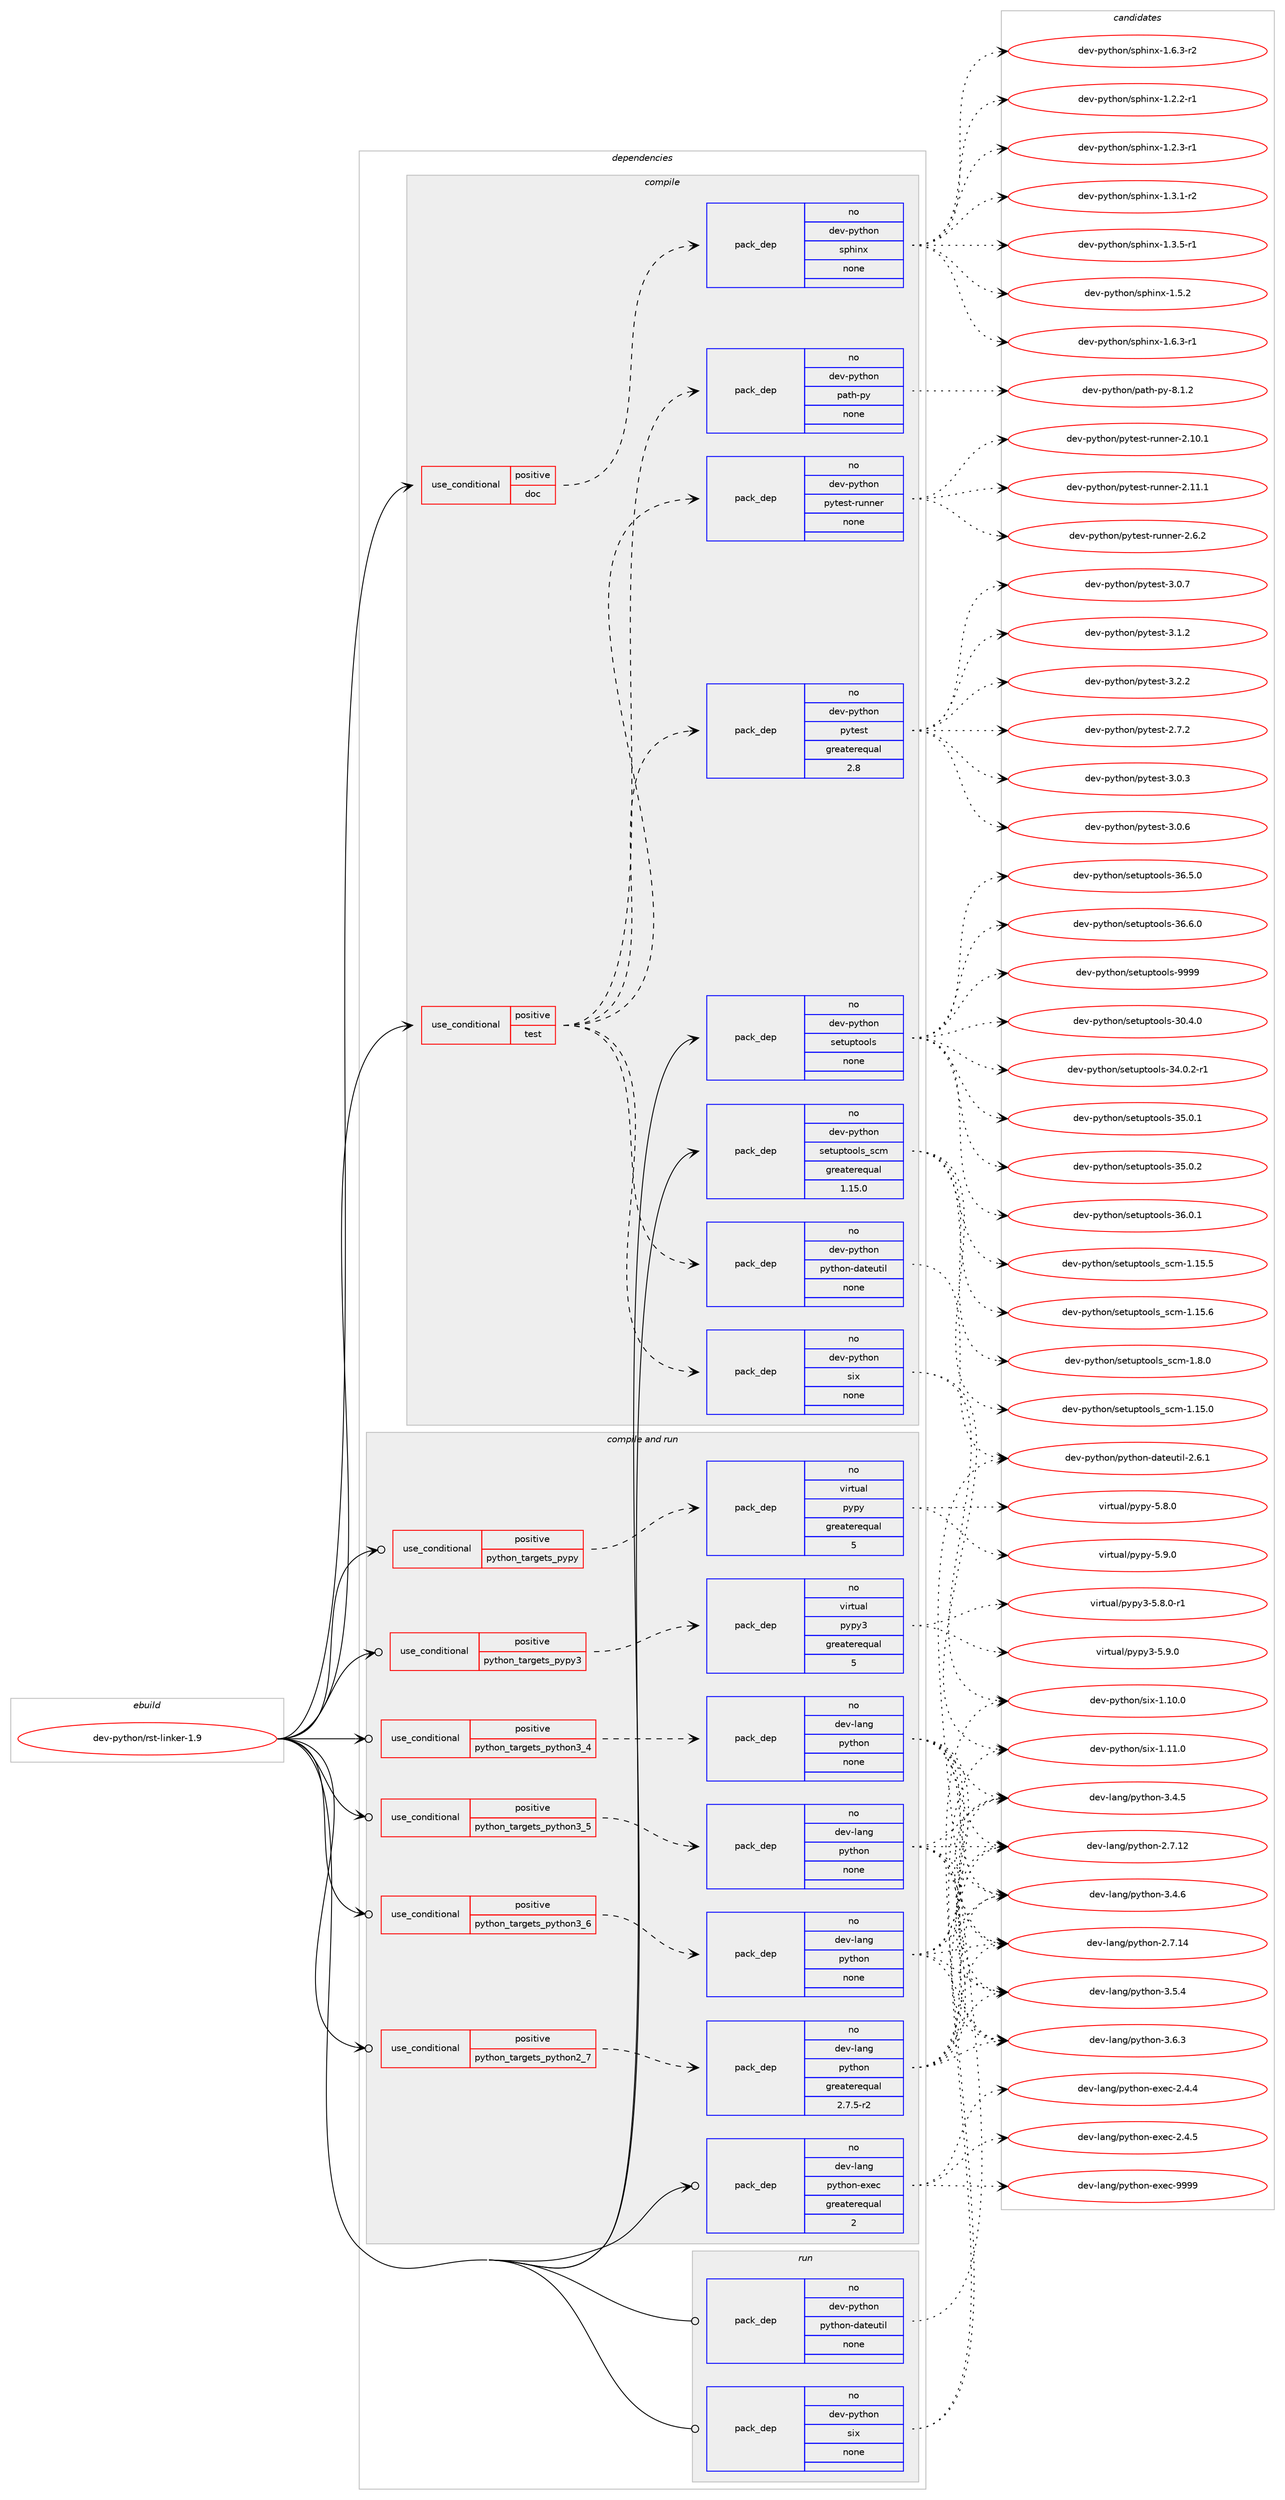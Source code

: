 digraph prolog {

# *************
# Graph options
# *************

newrank=true;
concentrate=true;
compound=true;
graph [rankdir=LR,fontname=Helvetica,fontsize=10,ranksep=1.5];#, ranksep=2.5, nodesep=0.2];
edge  [arrowhead=vee];
node  [fontname=Helvetica,fontsize=10];

# **********
# The ebuild
# **********

subgraph cluster_leftcol {
color=gray;
rank=same;
label=<<i>ebuild</i>>;
id [label="dev-python/rst-linker-1.9", color=red, width=4, href="../dev-python/rst-linker-1.9.svg"];
}

# ****************
# The dependencies
# ****************

subgraph cluster_midcol {
color=gray;
label=<<i>dependencies</i>>;
subgraph cluster_compile {
fillcolor="#eeeeee";
style=filled;
label=<<i>compile</i>>;
subgraph cond41279 {
dependency186191 [label=<<TABLE BORDER="0" CELLBORDER="1" CELLSPACING="0" CELLPADDING="4"><TR><TD ROWSPAN="3" CELLPADDING="10">use_conditional</TD></TR><TR><TD>positive</TD></TR><TR><TD>doc</TD></TR></TABLE>>, shape=none, color=red];
subgraph pack140958 {
dependency186192 [label=<<TABLE BORDER="0" CELLBORDER="1" CELLSPACING="0" CELLPADDING="4" WIDTH="220"><TR><TD ROWSPAN="6" CELLPADDING="30">pack_dep</TD></TR><TR><TD WIDTH="110">no</TD></TR><TR><TD>dev-python</TD></TR><TR><TD>sphinx</TD></TR><TR><TD>none</TD></TR><TR><TD></TD></TR></TABLE>>, shape=none, color=blue];
}
dependency186191:e -> dependency186192:w [weight=20,style="dashed",arrowhead="vee"];
}
id:e -> dependency186191:w [weight=20,style="solid",arrowhead="vee"];
subgraph cond41280 {
dependency186193 [label=<<TABLE BORDER="0" CELLBORDER="1" CELLSPACING="0" CELLPADDING="4"><TR><TD ROWSPAN="3" CELLPADDING="10">use_conditional</TD></TR><TR><TD>positive</TD></TR><TR><TD>test</TD></TR></TABLE>>, shape=none, color=red];
subgraph pack140959 {
dependency186194 [label=<<TABLE BORDER="0" CELLBORDER="1" CELLSPACING="0" CELLPADDING="4" WIDTH="220"><TR><TD ROWSPAN="6" CELLPADDING="30">pack_dep</TD></TR><TR><TD WIDTH="110">no</TD></TR><TR><TD>dev-python</TD></TR><TR><TD>python-dateutil</TD></TR><TR><TD>none</TD></TR><TR><TD></TD></TR></TABLE>>, shape=none, color=blue];
}
dependency186193:e -> dependency186194:w [weight=20,style="dashed",arrowhead="vee"];
subgraph pack140960 {
dependency186195 [label=<<TABLE BORDER="0" CELLBORDER="1" CELLSPACING="0" CELLPADDING="4" WIDTH="220"><TR><TD ROWSPAN="6" CELLPADDING="30">pack_dep</TD></TR><TR><TD WIDTH="110">no</TD></TR><TR><TD>dev-python</TD></TR><TR><TD>six</TD></TR><TR><TD>none</TD></TR><TR><TD></TD></TR></TABLE>>, shape=none, color=blue];
}
dependency186193:e -> dependency186195:w [weight=20,style="dashed",arrowhead="vee"];
subgraph pack140961 {
dependency186196 [label=<<TABLE BORDER="0" CELLBORDER="1" CELLSPACING="0" CELLPADDING="4" WIDTH="220"><TR><TD ROWSPAN="6" CELLPADDING="30">pack_dep</TD></TR><TR><TD WIDTH="110">no</TD></TR><TR><TD>dev-python</TD></TR><TR><TD>path-py</TD></TR><TR><TD>none</TD></TR><TR><TD></TD></TR></TABLE>>, shape=none, color=blue];
}
dependency186193:e -> dependency186196:w [weight=20,style="dashed",arrowhead="vee"];
subgraph pack140962 {
dependency186197 [label=<<TABLE BORDER="0" CELLBORDER="1" CELLSPACING="0" CELLPADDING="4" WIDTH="220"><TR><TD ROWSPAN="6" CELLPADDING="30">pack_dep</TD></TR><TR><TD WIDTH="110">no</TD></TR><TR><TD>dev-python</TD></TR><TR><TD>pytest</TD></TR><TR><TD>greaterequal</TD></TR><TR><TD>2.8</TD></TR></TABLE>>, shape=none, color=blue];
}
dependency186193:e -> dependency186197:w [weight=20,style="dashed",arrowhead="vee"];
subgraph pack140963 {
dependency186198 [label=<<TABLE BORDER="0" CELLBORDER="1" CELLSPACING="0" CELLPADDING="4" WIDTH="220"><TR><TD ROWSPAN="6" CELLPADDING="30">pack_dep</TD></TR><TR><TD WIDTH="110">no</TD></TR><TR><TD>dev-python</TD></TR><TR><TD>pytest-runner</TD></TR><TR><TD>none</TD></TR><TR><TD></TD></TR></TABLE>>, shape=none, color=blue];
}
dependency186193:e -> dependency186198:w [weight=20,style="dashed",arrowhead="vee"];
}
id:e -> dependency186193:w [weight=20,style="solid",arrowhead="vee"];
subgraph pack140964 {
dependency186199 [label=<<TABLE BORDER="0" CELLBORDER="1" CELLSPACING="0" CELLPADDING="4" WIDTH="220"><TR><TD ROWSPAN="6" CELLPADDING="30">pack_dep</TD></TR><TR><TD WIDTH="110">no</TD></TR><TR><TD>dev-python</TD></TR><TR><TD>setuptools</TD></TR><TR><TD>none</TD></TR><TR><TD></TD></TR></TABLE>>, shape=none, color=blue];
}
id:e -> dependency186199:w [weight=20,style="solid",arrowhead="vee"];
subgraph pack140965 {
dependency186200 [label=<<TABLE BORDER="0" CELLBORDER="1" CELLSPACING="0" CELLPADDING="4" WIDTH="220"><TR><TD ROWSPAN="6" CELLPADDING="30">pack_dep</TD></TR><TR><TD WIDTH="110">no</TD></TR><TR><TD>dev-python</TD></TR><TR><TD>setuptools_scm</TD></TR><TR><TD>greaterequal</TD></TR><TR><TD>1.15.0</TD></TR></TABLE>>, shape=none, color=blue];
}
id:e -> dependency186200:w [weight=20,style="solid",arrowhead="vee"];
}
subgraph cluster_compileandrun {
fillcolor="#eeeeee";
style=filled;
label=<<i>compile and run</i>>;
subgraph cond41281 {
dependency186201 [label=<<TABLE BORDER="0" CELLBORDER="1" CELLSPACING="0" CELLPADDING="4"><TR><TD ROWSPAN="3" CELLPADDING="10">use_conditional</TD></TR><TR><TD>positive</TD></TR><TR><TD>python_targets_pypy</TD></TR></TABLE>>, shape=none, color=red];
subgraph pack140966 {
dependency186202 [label=<<TABLE BORDER="0" CELLBORDER="1" CELLSPACING="0" CELLPADDING="4" WIDTH="220"><TR><TD ROWSPAN="6" CELLPADDING="30">pack_dep</TD></TR><TR><TD WIDTH="110">no</TD></TR><TR><TD>virtual</TD></TR><TR><TD>pypy</TD></TR><TR><TD>greaterequal</TD></TR><TR><TD>5</TD></TR></TABLE>>, shape=none, color=blue];
}
dependency186201:e -> dependency186202:w [weight=20,style="dashed",arrowhead="vee"];
}
id:e -> dependency186201:w [weight=20,style="solid",arrowhead="odotvee"];
subgraph cond41282 {
dependency186203 [label=<<TABLE BORDER="0" CELLBORDER="1" CELLSPACING="0" CELLPADDING="4"><TR><TD ROWSPAN="3" CELLPADDING="10">use_conditional</TD></TR><TR><TD>positive</TD></TR><TR><TD>python_targets_pypy3</TD></TR></TABLE>>, shape=none, color=red];
subgraph pack140967 {
dependency186204 [label=<<TABLE BORDER="0" CELLBORDER="1" CELLSPACING="0" CELLPADDING="4" WIDTH="220"><TR><TD ROWSPAN="6" CELLPADDING="30">pack_dep</TD></TR><TR><TD WIDTH="110">no</TD></TR><TR><TD>virtual</TD></TR><TR><TD>pypy3</TD></TR><TR><TD>greaterequal</TD></TR><TR><TD>5</TD></TR></TABLE>>, shape=none, color=blue];
}
dependency186203:e -> dependency186204:w [weight=20,style="dashed",arrowhead="vee"];
}
id:e -> dependency186203:w [weight=20,style="solid",arrowhead="odotvee"];
subgraph cond41283 {
dependency186205 [label=<<TABLE BORDER="0" CELLBORDER="1" CELLSPACING="0" CELLPADDING="4"><TR><TD ROWSPAN="3" CELLPADDING="10">use_conditional</TD></TR><TR><TD>positive</TD></TR><TR><TD>python_targets_python2_7</TD></TR></TABLE>>, shape=none, color=red];
subgraph pack140968 {
dependency186206 [label=<<TABLE BORDER="0" CELLBORDER="1" CELLSPACING="0" CELLPADDING="4" WIDTH="220"><TR><TD ROWSPAN="6" CELLPADDING="30">pack_dep</TD></TR><TR><TD WIDTH="110">no</TD></TR><TR><TD>dev-lang</TD></TR><TR><TD>python</TD></TR><TR><TD>greaterequal</TD></TR><TR><TD>2.7.5-r2</TD></TR></TABLE>>, shape=none, color=blue];
}
dependency186205:e -> dependency186206:w [weight=20,style="dashed",arrowhead="vee"];
}
id:e -> dependency186205:w [weight=20,style="solid",arrowhead="odotvee"];
subgraph cond41284 {
dependency186207 [label=<<TABLE BORDER="0" CELLBORDER="1" CELLSPACING="0" CELLPADDING="4"><TR><TD ROWSPAN="3" CELLPADDING="10">use_conditional</TD></TR><TR><TD>positive</TD></TR><TR><TD>python_targets_python3_4</TD></TR></TABLE>>, shape=none, color=red];
subgraph pack140969 {
dependency186208 [label=<<TABLE BORDER="0" CELLBORDER="1" CELLSPACING="0" CELLPADDING="4" WIDTH="220"><TR><TD ROWSPAN="6" CELLPADDING="30">pack_dep</TD></TR><TR><TD WIDTH="110">no</TD></TR><TR><TD>dev-lang</TD></TR><TR><TD>python</TD></TR><TR><TD>none</TD></TR><TR><TD></TD></TR></TABLE>>, shape=none, color=blue];
}
dependency186207:e -> dependency186208:w [weight=20,style="dashed",arrowhead="vee"];
}
id:e -> dependency186207:w [weight=20,style="solid",arrowhead="odotvee"];
subgraph cond41285 {
dependency186209 [label=<<TABLE BORDER="0" CELLBORDER="1" CELLSPACING="0" CELLPADDING="4"><TR><TD ROWSPAN="3" CELLPADDING="10">use_conditional</TD></TR><TR><TD>positive</TD></TR><TR><TD>python_targets_python3_5</TD></TR></TABLE>>, shape=none, color=red];
subgraph pack140970 {
dependency186210 [label=<<TABLE BORDER="0" CELLBORDER="1" CELLSPACING="0" CELLPADDING="4" WIDTH="220"><TR><TD ROWSPAN="6" CELLPADDING="30">pack_dep</TD></TR><TR><TD WIDTH="110">no</TD></TR><TR><TD>dev-lang</TD></TR><TR><TD>python</TD></TR><TR><TD>none</TD></TR><TR><TD></TD></TR></TABLE>>, shape=none, color=blue];
}
dependency186209:e -> dependency186210:w [weight=20,style="dashed",arrowhead="vee"];
}
id:e -> dependency186209:w [weight=20,style="solid",arrowhead="odotvee"];
subgraph cond41286 {
dependency186211 [label=<<TABLE BORDER="0" CELLBORDER="1" CELLSPACING="0" CELLPADDING="4"><TR><TD ROWSPAN="3" CELLPADDING="10">use_conditional</TD></TR><TR><TD>positive</TD></TR><TR><TD>python_targets_python3_6</TD></TR></TABLE>>, shape=none, color=red];
subgraph pack140971 {
dependency186212 [label=<<TABLE BORDER="0" CELLBORDER="1" CELLSPACING="0" CELLPADDING="4" WIDTH="220"><TR><TD ROWSPAN="6" CELLPADDING="30">pack_dep</TD></TR><TR><TD WIDTH="110">no</TD></TR><TR><TD>dev-lang</TD></TR><TR><TD>python</TD></TR><TR><TD>none</TD></TR><TR><TD></TD></TR></TABLE>>, shape=none, color=blue];
}
dependency186211:e -> dependency186212:w [weight=20,style="dashed",arrowhead="vee"];
}
id:e -> dependency186211:w [weight=20,style="solid",arrowhead="odotvee"];
subgraph pack140972 {
dependency186213 [label=<<TABLE BORDER="0" CELLBORDER="1" CELLSPACING="0" CELLPADDING="4" WIDTH="220"><TR><TD ROWSPAN="6" CELLPADDING="30">pack_dep</TD></TR><TR><TD WIDTH="110">no</TD></TR><TR><TD>dev-lang</TD></TR><TR><TD>python-exec</TD></TR><TR><TD>greaterequal</TD></TR><TR><TD>2</TD></TR></TABLE>>, shape=none, color=blue];
}
id:e -> dependency186213:w [weight=20,style="solid",arrowhead="odotvee"];
}
subgraph cluster_run {
fillcolor="#eeeeee";
style=filled;
label=<<i>run</i>>;
subgraph pack140973 {
dependency186214 [label=<<TABLE BORDER="0" CELLBORDER="1" CELLSPACING="0" CELLPADDING="4" WIDTH="220"><TR><TD ROWSPAN="6" CELLPADDING="30">pack_dep</TD></TR><TR><TD WIDTH="110">no</TD></TR><TR><TD>dev-python</TD></TR><TR><TD>python-dateutil</TD></TR><TR><TD>none</TD></TR><TR><TD></TD></TR></TABLE>>, shape=none, color=blue];
}
id:e -> dependency186214:w [weight=20,style="solid",arrowhead="odot"];
subgraph pack140974 {
dependency186215 [label=<<TABLE BORDER="0" CELLBORDER="1" CELLSPACING="0" CELLPADDING="4" WIDTH="220"><TR><TD ROWSPAN="6" CELLPADDING="30">pack_dep</TD></TR><TR><TD WIDTH="110">no</TD></TR><TR><TD>dev-python</TD></TR><TR><TD>six</TD></TR><TR><TD>none</TD></TR><TR><TD></TD></TR></TABLE>>, shape=none, color=blue];
}
id:e -> dependency186215:w [weight=20,style="solid",arrowhead="odot"];
}
}

# **************
# The candidates
# **************

subgraph cluster_choices {
rank=same;
color=gray;
label=<<i>candidates</i>>;

subgraph choice140958 {
color=black;
nodesep=1;
choice10010111845112121116104111110471151121041051101204549465046504511449 [label="dev-python/sphinx-1.2.2-r1", color=red, width=4,href="../dev-python/sphinx-1.2.2-r1.svg"];
choice10010111845112121116104111110471151121041051101204549465046514511449 [label="dev-python/sphinx-1.2.3-r1", color=red, width=4,href="../dev-python/sphinx-1.2.3-r1.svg"];
choice10010111845112121116104111110471151121041051101204549465146494511450 [label="dev-python/sphinx-1.3.1-r2", color=red, width=4,href="../dev-python/sphinx-1.3.1-r2.svg"];
choice10010111845112121116104111110471151121041051101204549465146534511449 [label="dev-python/sphinx-1.3.5-r1", color=red, width=4,href="../dev-python/sphinx-1.3.5-r1.svg"];
choice1001011184511212111610411111047115112104105110120454946534650 [label="dev-python/sphinx-1.5.2", color=red, width=4,href="../dev-python/sphinx-1.5.2.svg"];
choice10010111845112121116104111110471151121041051101204549465446514511449 [label="dev-python/sphinx-1.6.3-r1", color=red, width=4,href="../dev-python/sphinx-1.6.3-r1.svg"];
choice10010111845112121116104111110471151121041051101204549465446514511450 [label="dev-python/sphinx-1.6.3-r2", color=red, width=4,href="../dev-python/sphinx-1.6.3-r2.svg"];
dependency186192:e -> choice10010111845112121116104111110471151121041051101204549465046504511449:w [style=dotted,weight="100"];
dependency186192:e -> choice10010111845112121116104111110471151121041051101204549465046514511449:w [style=dotted,weight="100"];
dependency186192:e -> choice10010111845112121116104111110471151121041051101204549465146494511450:w [style=dotted,weight="100"];
dependency186192:e -> choice10010111845112121116104111110471151121041051101204549465146534511449:w [style=dotted,weight="100"];
dependency186192:e -> choice1001011184511212111610411111047115112104105110120454946534650:w [style=dotted,weight="100"];
dependency186192:e -> choice10010111845112121116104111110471151121041051101204549465446514511449:w [style=dotted,weight="100"];
dependency186192:e -> choice10010111845112121116104111110471151121041051101204549465446514511450:w [style=dotted,weight="100"];
}
subgraph choice140959 {
color=black;
nodesep=1;
choice10010111845112121116104111110471121211161041111104510097116101117116105108455046544649 [label="dev-python/python-dateutil-2.6.1", color=red, width=4,href="../dev-python/python-dateutil-2.6.1.svg"];
dependency186194:e -> choice10010111845112121116104111110471121211161041111104510097116101117116105108455046544649:w [style=dotted,weight="100"];
}
subgraph choice140960 {
color=black;
nodesep=1;
choice100101118451121211161041111104711510512045494649484648 [label="dev-python/six-1.10.0", color=red, width=4,href="../dev-python/six-1.10.0.svg"];
choice100101118451121211161041111104711510512045494649494648 [label="dev-python/six-1.11.0", color=red, width=4,href="../dev-python/six-1.11.0.svg"];
dependency186195:e -> choice100101118451121211161041111104711510512045494649484648:w [style=dotted,weight="100"];
dependency186195:e -> choice100101118451121211161041111104711510512045494649494648:w [style=dotted,weight="100"];
}
subgraph choice140961 {
color=black;
nodesep=1;
choice10010111845112121116104111110471129711610445112121455646494650 [label="dev-python/path-py-8.1.2", color=red, width=4,href="../dev-python/path-py-8.1.2.svg"];
dependency186196:e -> choice10010111845112121116104111110471129711610445112121455646494650:w [style=dotted,weight="100"];
}
subgraph choice140962 {
color=black;
nodesep=1;
choice1001011184511212111610411111047112121116101115116455046554650 [label="dev-python/pytest-2.7.2", color=red, width=4,href="../dev-python/pytest-2.7.2.svg"];
choice1001011184511212111610411111047112121116101115116455146484651 [label="dev-python/pytest-3.0.3", color=red, width=4,href="../dev-python/pytest-3.0.3.svg"];
choice1001011184511212111610411111047112121116101115116455146484654 [label="dev-python/pytest-3.0.6", color=red, width=4,href="../dev-python/pytest-3.0.6.svg"];
choice1001011184511212111610411111047112121116101115116455146484655 [label="dev-python/pytest-3.0.7", color=red, width=4,href="../dev-python/pytest-3.0.7.svg"];
choice1001011184511212111610411111047112121116101115116455146494650 [label="dev-python/pytest-3.1.2", color=red, width=4,href="../dev-python/pytest-3.1.2.svg"];
choice1001011184511212111610411111047112121116101115116455146504650 [label="dev-python/pytest-3.2.2", color=red, width=4,href="../dev-python/pytest-3.2.2.svg"];
dependency186197:e -> choice1001011184511212111610411111047112121116101115116455046554650:w [style=dotted,weight="100"];
dependency186197:e -> choice1001011184511212111610411111047112121116101115116455146484651:w [style=dotted,weight="100"];
dependency186197:e -> choice1001011184511212111610411111047112121116101115116455146484654:w [style=dotted,weight="100"];
dependency186197:e -> choice1001011184511212111610411111047112121116101115116455146484655:w [style=dotted,weight="100"];
dependency186197:e -> choice1001011184511212111610411111047112121116101115116455146494650:w [style=dotted,weight="100"];
dependency186197:e -> choice1001011184511212111610411111047112121116101115116455146504650:w [style=dotted,weight="100"];
}
subgraph choice140963 {
color=black;
nodesep=1;
choice10010111845112121116104111110471121211161011151164511411711011010111445504649484649 [label="dev-python/pytest-runner-2.10.1", color=red, width=4,href="../dev-python/pytest-runner-2.10.1.svg"];
choice10010111845112121116104111110471121211161011151164511411711011010111445504649494649 [label="dev-python/pytest-runner-2.11.1", color=red, width=4,href="../dev-python/pytest-runner-2.11.1.svg"];
choice100101118451121211161041111104711212111610111511645114117110110101114455046544650 [label="dev-python/pytest-runner-2.6.2", color=red, width=4,href="../dev-python/pytest-runner-2.6.2.svg"];
dependency186198:e -> choice10010111845112121116104111110471121211161011151164511411711011010111445504649484649:w [style=dotted,weight="100"];
dependency186198:e -> choice10010111845112121116104111110471121211161011151164511411711011010111445504649494649:w [style=dotted,weight="100"];
dependency186198:e -> choice100101118451121211161041111104711212111610111511645114117110110101114455046544650:w [style=dotted,weight="100"];
}
subgraph choice140964 {
color=black;
nodesep=1;
choice100101118451121211161041111104711510111611711211611111110811545514846524648 [label="dev-python/setuptools-30.4.0", color=red, width=4,href="../dev-python/setuptools-30.4.0.svg"];
choice1001011184511212111610411111047115101116117112116111111108115455152464846504511449 [label="dev-python/setuptools-34.0.2-r1", color=red, width=4,href="../dev-python/setuptools-34.0.2-r1.svg"];
choice100101118451121211161041111104711510111611711211611111110811545515346484649 [label="dev-python/setuptools-35.0.1", color=red, width=4,href="../dev-python/setuptools-35.0.1.svg"];
choice100101118451121211161041111104711510111611711211611111110811545515346484650 [label="dev-python/setuptools-35.0.2", color=red, width=4,href="../dev-python/setuptools-35.0.2.svg"];
choice100101118451121211161041111104711510111611711211611111110811545515446484649 [label="dev-python/setuptools-36.0.1", color=red, width=4,href="../dev-python/setuptools-36.0.1.svg"];
choice100101118451121211161041111104711510111611711211611111110811545515446534648 [label="dev-python/setuptools-36.5.0", color=red, width=4,href="../dev-python/setuptools-36.5.0.svg"];
choice100101118451121211161041111104711510111611711211611111110811545515446544648 [label="dev-python/setuptools-36.6.0", color=red, width=4,href="../dev-python/setuptools-36.6.0.svg"];
choice10010111845112121116104111110471151011161171121161111111081154557575757 [label="dev-python/setuptools-9999", color=red, width=4,href="../dev-python/setuptools-9999.svg"];
dependency186199:e -> choice100101118451121211161041111104711510111611711211611111110811545514846524648:w [style=dotted,weight="100"];
dependency186199:e -> choice1001011184511212111610411111047115101116117112116111111108115455152464846504511449:w [style=dotted,weight="100"];
dependency186199:e -> choice100101118451121211161041111104711510111611711211611111110811545515346484649:w [style=dotted,weight="100"];
dependency186199:e -> choice100101118451121211161041111104711510111611711211611111110811545515346484650:w [style=dotted,weight="100"];
dependency186199:e -> choice100101118451121211161041111104711510111611711211611111110811545515446484649:w [style=dotted,weight="100"];
dependency186199:e -> choice100101118451121211161041111104711510111611711211611111110811545515446534648:w [style=dotted,weight="100"];
dependency186199:e -> choice100101118451121211161041111104711510111611711211611111110811545515446544648:w [style=dotted,weight="100"];
dependency186199:e -> choice10010111845112121116104111110471151011161171121161111111081154557575757:w [style=dotted,weight="100"];
}
subgraph choice140965 {
color=black;
nodesep=1;
choice1001011184511212111610411111047115101116117112116111111108115951159910945494649534648 [label="dev-python/setuptools_scm-1.15.0", color=red, width=4,href="../dev-python/setuptools_scm-1.15.0.svg"];
choice1001011184511212111610411111047115101116117112116111111108115951159910945494649534653 [label="dev-python/setuptools_scm-1.15.5", color=red, width=4,href="../dev-python/setuptools_scm-1.15.5.svg"];
choice1001011184511212111610411111047115101116117112116111111108115951159910945494649534654 [label="dev-python/setuptools_scm-1.15.6", color=red, width=4,href="../dev-python/setuptools_scm-1.15.6.svg"];
choice10010111845112121116104111110471151011161171121161111111081159511599109454946564648 [label="dev-python/setuptools_scm-1.8.0", color=red, width=4,href="../dev-python/setuptools_scm-1.8.0.svg"];
dependency186200:e -> choice1001011184511212111610411111047115101116117112116111111108115951159910945494649534648:w [style=dotted,weight="100"];
dependency186200:e -> choice1001011184511212111610411111047115101116117112116111111108115951159910945494649534653:w [style=dotted,weight="100"];
dependency186200:e -> choice1001011184511212111610411111047115101116117112116111111108115951159910945494649534654:w [style=dotted,weight="100"];
dependency186200:e -> choice10010111845112121116104111110471151011161171121161111111081159511599109454946564648:w [style=dotted,weight="100"];
}
subgraph choice140966 {
color=black;
nodesep=1;
choice1181051141161179710847112121112121455346564648 [label="virtual/pypy-5.8.0", color=red, width=4,href="../virtual/pypy-5.8.0.svg"];
choice1181051141161179710847112121112121455346574648 [label="virtual/pypy-5.9.0", color=red, width=4,href="../virtual/pypy-5.9.0.svg"];
dependency186202:e -> choice1181051141161179710847112121112121455346564648:w [style=dotted,weight="100"];
dependency186202:e -> choice1181051141161179710847112121112121455346574648:w [style=dotted,weight="100"];
}
subgraph choice140967 {
color=black;
nodesep=1;
choice1181051141161179710847112121112121514553465646484511449 [label="virtual/pypy3-5.8.0-r1", color=red, width=4,href="../virtual/pypy3-5.8.0-r1.svg"];
choice118105114116117971084711212111212151455346574648 [label="virtual/pypy3-5.9.0", color=red, width=4,href="../virtual/pypy3-5.9.0.svg"];
dependency186204:e -> choice1181051141161179710847112121112121514553465646484511449:w [style=dotted,weight="100"];
dependency186204:e -> choice118105114116117971084711212111212151455346574648:w [style=dotted,weight="100"];
}
subgraph choice140968 {
color=black;
nodesep=1;
choice10010111845108971101034711212111610411111045504655464950 [label="dev-lang/python-2.7.12", color=red, width=4,href="../dev-lang/python-2.7.12.svg"];
choice10010111845108971101034711212111610411111045504655464952 [label="dev-lang/python-2.7.14", color=red, width=4,href="../dev-lang/python-2.7.14.svg"];
choice100101118451089711010347112121116104111110455146524653 [label="dev-lang/python-3.4.5", color=red, width=4,href="../dev-lang/python-3.4.5.svg"];
choice100101118451089711010347112121116104111110455146524654 [label="dev-lang/python-3.4.6", color=red, width=4,href="../dev-lang/python-3.4.6.svg"];
choice100101118451089711010347112121116104111110455146534652 [label="dev-lang/python-3.5.4", color=red, width=4,href="../dev-lang/python-3.5.4.svg"];
choice100101118451089711010347112121116104111110455146544651 [label="dev-lang/python-3.6.3", color=red, width=4,href="../dev-lang/python-3.6.3.svg"];
dependency186206:e -> choice10010111845108971101034711212111610411111045504655464950:w [style=dotted,weight="100"];
dependency186206:e -> choice10010111845108971101034711212111610411111045504655464952:w [style=dotted,weight="100"];
dependency186206:e -> choice100101118451089711010347112121116104111110455146524653:w [style=dotted,weight="100"];
dependency186206:e -> choice100101118451089711010347112121116104111110455146524654:w [style=dotted,weight="100"];
dependency186206:e -> choice100101118451089711010347112121116104111110455146534652:w [style=dotted,weight="100"];
dependency186206:e -> choice100101118451089711010347112121116104111110455146544651:w [style=dotted,weight="100"];
}
subgraph choice140969 {
color=black;
nodesep=1;
choice10010111845108971101034711212111610411111045504655464950 [label="dev-lang/python-2.7.12", color=red, width=4,href="../dev-lang/python-2.7.12.svg"];
choice10010111845108971101034711212111610411111045504655464952 [label="dev-lang/python-2.7.14", color=red, width=4,href="../dev-lang/python-2.7.14.svg"];
choice100101118451089711010347112121116104111110455146524653 [label="dev-lang/python-3.4.5", color=red, width=4,href="../dev-lang/python-3.4.5.svg"];
choice100101118451089711010347112121116104111110455146524654 [label="dev-lang/python-3.4.6", color=red, width=4,href="../dev-lang/python-3.4.6.svg"];
choice100101118451089711010347112121116104111110455146534652 [label="dev-lang/python-3.5.4", color=red, width=4,href="../dev-lang/python-3.5.4.svg"];
choice100101118451089711010347112121116104111110455146544651 [label="dev-lang/python-3.6.3", color=red, width=4,href="../dev-lang/python-3.6.3.svg"];
dependency186208:e -> choice10010111845108971101034711212111610411111045504655464950:w [style=dotted,weight="100"];
dependency186208:e -> choice10010111845108971101034711212111610411111045504655464952:w [style=dotted,weight="100"];
dependency186208:e -> choice100101118451089711010347112121116104111110455146524653:w [style=dotted,weight="100"];
dependency186208:e -> choice100101118451089711010347112121116104111110455146524654:w [style=dotted,weight="100"];
dependency186208:e -> choice100101118451089711010347112121116104111110455146534652:w [style=dotted,weight="100"];
dependency186208:e -> choice100101118451089711010347112121116104111110455146544651:w [style=dotted,weight="100"];
}
subgraph choice140970 {
color=black;
nodesep=1;
choice10010111845108971101034711212111610411111045504655464950 [label="dev-lang/python-2.7.12", color=red, width=4,href="../dev-lang/python-2.7.12.svg"];
choice10010111845108971101034711212111610411111045504655464952 [label="dev-lang/python-2.7.14", color=red, width=4,href="../dev-lang/python-2.7.14.svg"];
choice100101118451089711010347112121116104111110455146524653 [label="dev-lang/python-3.4.5", color=red, width=4,href="../dev-lang/python-3.4.5.svg"];
choice100101118451089711010347112121116104111110455146524654 [label="dev-lang/python-3.4.6", color=red, width=4,href="../dev-lang/python-3.4.6.svg"];
choice100101118451089711010347112121116104111110455146534652 [label="dev-lang/python-3.5.4", color=red, width=4,href="../dev-lang/python-3.5.4.svg"];
choice100101118451089711010347112121116104111110455146544651 [label="dev-lang/python-3.6.3", color=red, width=4,href="../dev-lang/python-3.6.3.svg"];
dependency186210:e -> choice10010111845108971101034711212111610411111045504655464950:w [style=dotted,weight="100"];
dependency186210:e -> choice10010111845108971101034711212111610411111045504655464952:w [style=dotted,weight="100"];
dependency186210:e -> choice100101118451089711010347112121116104111110455146524653:w [style=dotted,weight="100"];
dependency186210:e -> choice100101118451089711010347112121116104111110455146524654:w [style=dotted,weight="100"];
dependency186210:e -> choice100101118451089711010347112121116104111110455146534652:w [style=dotted,weight="100"];
dependency186210:e -> choice100101118451089711010347112121116104111110455146544651:w [style=dotted,weight="100"];
}
subgraph choice140971 {
color=black;
nodesep=1;
choice10010111845108971101034711212111610411111045504655464950 [label="dev-lang/python-2.7.12", color=red, width=4,href="../dev-lang/python-2.7.12.svg"];
choice10010111845108971101034711212111610411111045504655464952 [label="dev-lang/python-2.7.14", color=red, width=4,href="../dev-lang/python-2.7.14.svg"];
choice100101118451089711010347112121116104111110455146524653 [label="dev-lang/python-3.4.5", color=red, width=4,href="../dev-lang/python-3.4.5.svg"];
choice100101118451089711010347112121116104111110455146524654 [label="dev-lang/python-3.4.6", color=red, width=4,href="../dev-lang/python-3.4.6.svg"];
choice100101118451089711010347112121116104111110455146534652 [label="dev-lang/python-3.5.4", color=red, width=4,href="../dev-lang/python-3.5.4.svg"];
choice100101118451089711010347112121116104111110455146544651 [label="dev-lang/python-3.6.3", color=red, width=4,href="../dev-lang/python-3.6.3.svg"];
dependency186212:e -> choice10010111845108971101034711212111610411111045504655464950:w [style=dotted,weight="100"];
dependency186212:e -> choice10010111845108971101034711212111610411111045504655464952:w [style=dotted,weight="100"];
dependency186212:e -> choice100101118451089711010347112121116104111110455146524653:w [style=dotted,weight="100"];
dependency186212:e -> choice100101118451089711010347112121116104111110455146524654:w [style=dotted,weight="100"];
dependency186212:e -> choice100101118451089711010347112121116104111110455146534652:w [style=dotted,weight="100"];
dependency186212:e -> choice100101118451089711010347112121116104111110455146544651:w [style=dotted,weight="100"];
}
subgraph choice140972 {
color=black;
nodesep=1;
choice1001011184510897110103471121211161041111104510112010199455046524652 [label="dev-lang/python-exec-2.4.4", color=red, width=4,href="../dev-lang/python-exec-2.4.4.svg"];
choice1001011184510897110103471121211161041111104510112010199455046524653 [label="dev-lang/python-exec-2.4.5", color=red, width=4,href="../dev-lang/python-exec-2.4.5.svg"];
choice10010111845108971101034711212111610411111045101120101994557575757 [label="dev-lang/python-exec-9999", color=red, width=4,href="../dev-lang/python-exec-9999.svg"];
dependency186213:e -> choice1001011184510897110103471121211161041111104510112010199455046524652:w [style=dotted,weight="100"];
dependency186213:e -> choice1001011184510897110103471121211161041111104510112010199455046524653:w [style=dotted,weight="100"];
dependency186213:e -> choice10010111845108971101034711212111610411111045101120101994557575757:w [style=dotted,weight="100"];
}
subgraph choice140973 {
color=black;
nodesep=1;
choice10010111845112121116104111110471121211161041111104510097116101117116105108455046544649 [label="dev-python/python-dateutil-2.6.1", color=red, width=4,href="../dev-python/python-dateutil-2.6.1.svg"];
dependency186214:e -> choice10010111845112121116104111110471121211161041111104510097116101117116105108455046544649:w [style=dotted,weight="100"];
}
subgraph choice140974 {
color=black;
nodesep=1;
choice100101118451121211161041111104711510512045494649484648 [label="dev-python/six-1.10.0", color=red, width=4,href="../dev-python/six-1.10.0.svg"];
choice100101118451121211161041111104711510512045494649494648 [label="dev-python/six-1.11.0", color=red, width=4,href="../dev-python/six-1.11.0.svg"];
dependency186215:e -> choice100101118451121211161041111104711510512045494649484648:w [style=dotted,weight="100"];
dependency186215:e -> choice100101118451121211161041111104711510512045494649494648:w [style=dotted,weight="100"];
}
}

}
